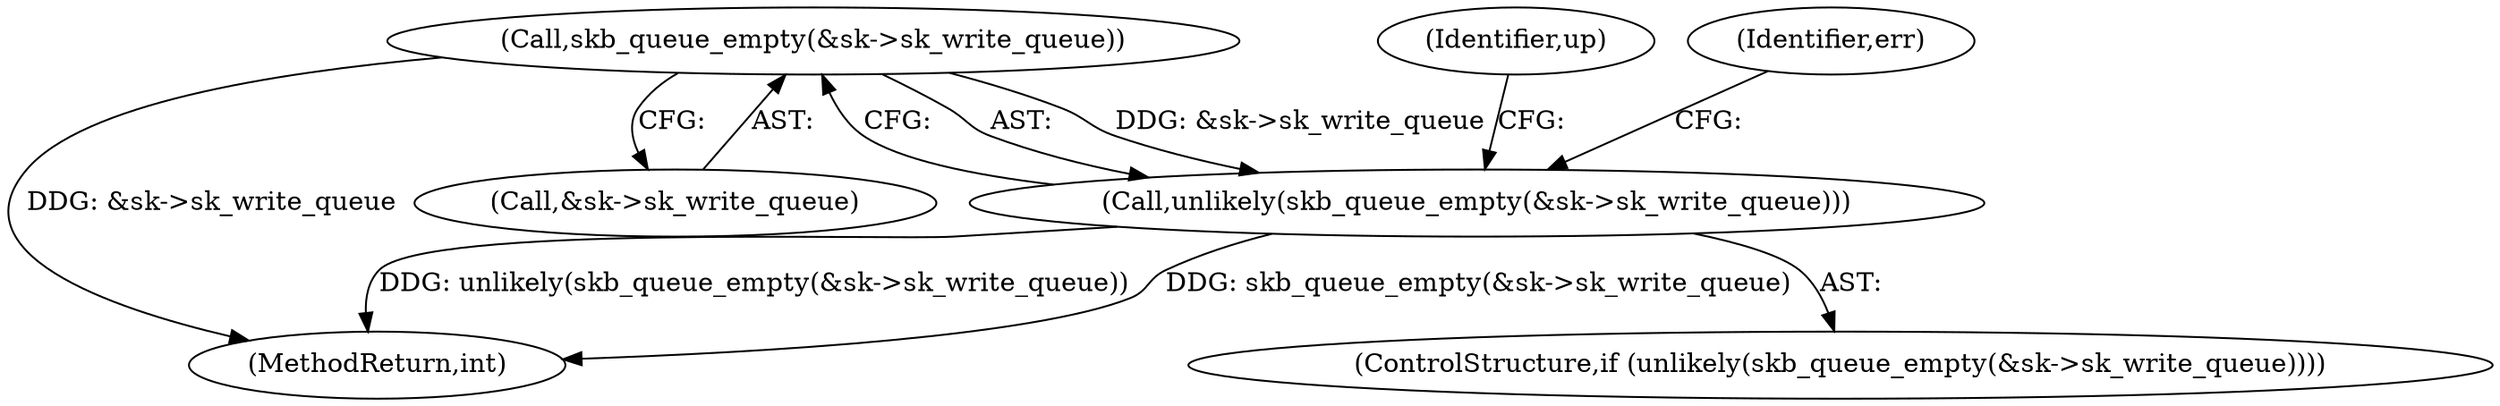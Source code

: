 digraph "0_linux_45f6fad84cc305103b28d73482b344d7f5b76f39_18@pointer" {
"1000944" [label="(Call,skb_queue_empty(&sk->sk_write_queue))"];
"1000943" [label="(Call,unlikely(skb_queue_empty(&sk->sk_write_queue)))"];
"1000942" [label="(ControlStructure,if (unlikely(skb_queue_empty(&sk->sk_write_queue))))"];
"1000944" [label="(Call,skb_queue_empty(&sk->sk_write_queue))"];
"1000951" [label="(Identifier,up)"];
"1000943" [label="(Call,unlikely(skb_queue_empty(&sk->sk_write_queue)))"];
"1000956" [label="(Identifier,err)"];
"1001034" [label="(MethodReturn,int)"];
"1000945" [label="(Call,&sk->sk_write_queue)"];
"1000944" -> "1000943"  [label="AST: "];
"1000944" -> "1000945"  [label="CFG: "];
"1000945" -> "1000944"  [label="AST: "];
"1000943" -> "1000944"  [label="CFG: "];
"1000944" -> "1001034"  [label="DDG: &sk->sk_write_queue"];
"1000944" -> "1000943"  [label="DDG: &sk->sk_write_queue"];
"1000943" -> "1000942"  [label="AST: "];
"1000951" -> "1000943"  [label="CFG: "];
"1000956" -> "1000943"  [label="CFG: "];
"1000943" -> "1001034"  [label="DDG: unlikely(skb_queue_empty(&sk->sk_write_queue))"];
"1000943" -> "1001034"  [label="DDG: skb_queue_empty(&sk->sk_write_queue)"];
}
